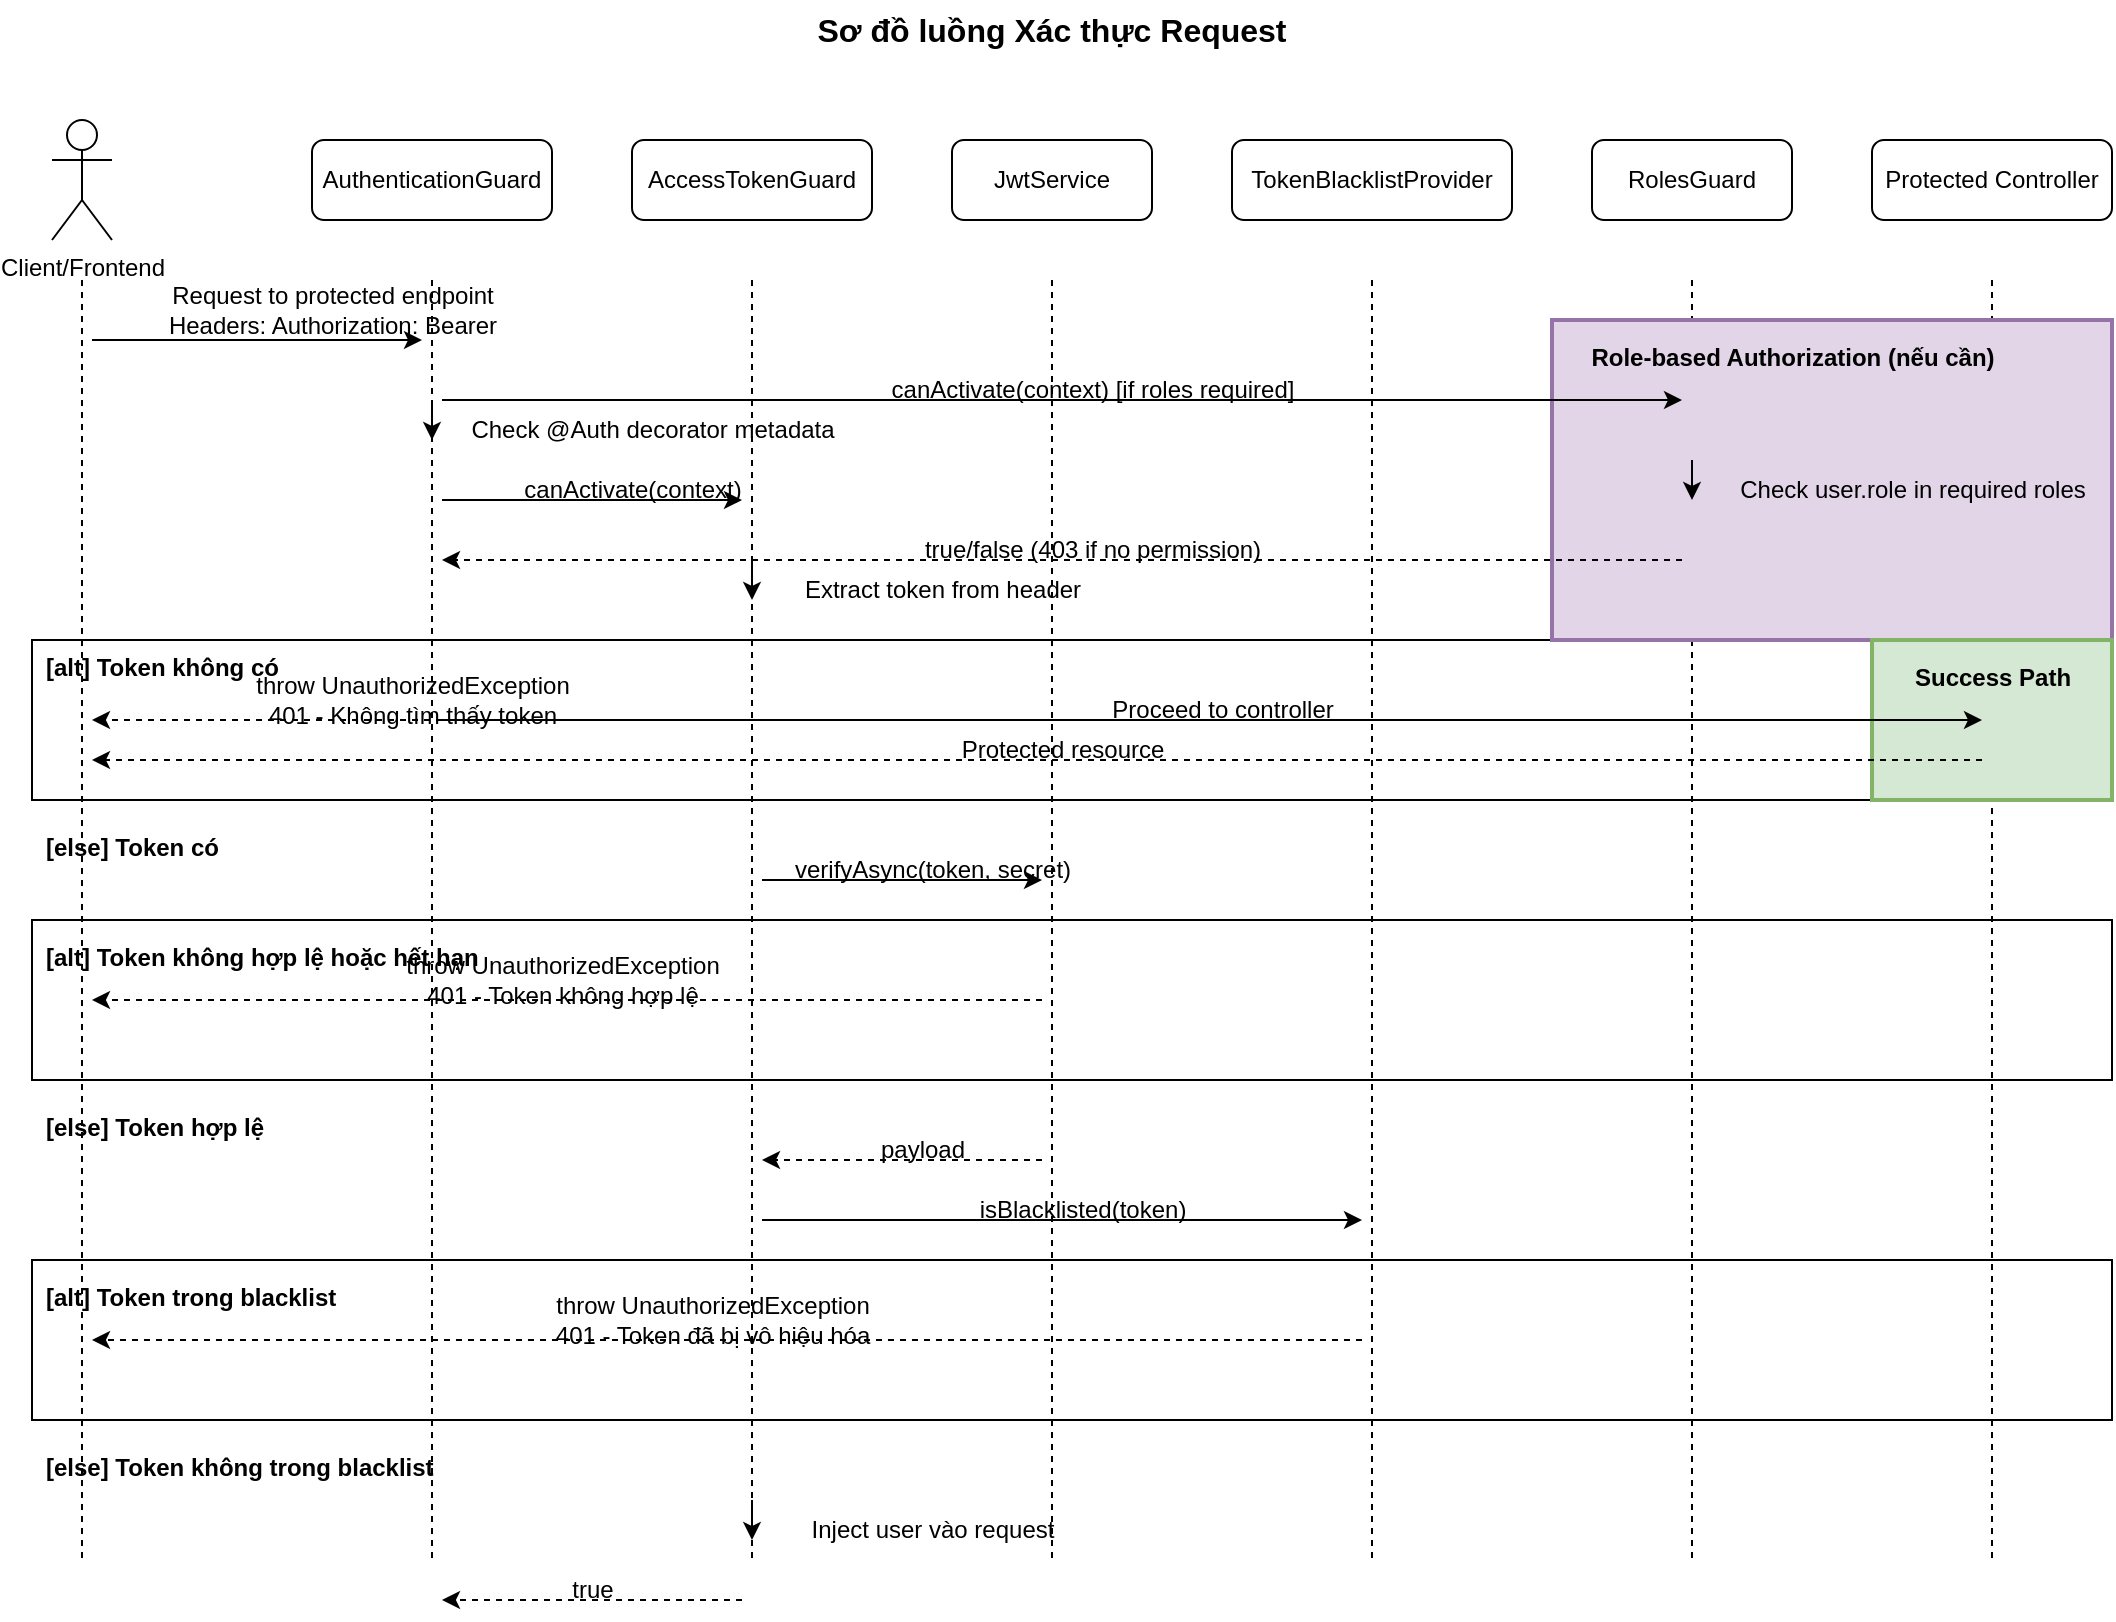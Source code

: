 <mxfile version="28.0.4">
  <diagram name="Luồng Xác thực" id="authentication_flow">
    <mxGraphModel dx="1665" dy="751" grid="1" gridSize="10" guides="1" tooltips="1" connect="1" arrows="1" fold="1" page="1" pageScale="1" pageWidth="1169" pageHeight="827" math="0" shadow="0">
      <root>
        <mxCell id="0" />
        <mxCell id="1" parent="0" />
        <mxCell id="title" value="Sơ đồ luồng Xác thực Request" style="text;html=1;strokeColor=none;fillColor=none;align=center;verticalAlign=middle;whiteSpace=wrap;rounded=0;fontSize=16;fontStyle=1;" parent="1" vertex="1">
          <mxGeometry x="400" y="20" width="300" height="30" as="geometry" />
        </mxCell>
        <mxCell id="client" value="Client/Frontend" style="shape=umlActor;verticalLabelPosition=bottom;verticalAlign=top;html=1;outlineConnect=0;" parent="1" vertex="1">
          <mxGeometry x="50" y="80" width="30" height="60" as="geometry" />
        </mxCell>
        <mxCell id="auth_guard" value="AuthenticationGuard" style="rounded=1;whiteSpace=wrap;html=1;" parent="1" vertex="1">
          <mxGeometry x="180" y="90" width="120" height="40" as="geometry" />
        </mxCell>
        <mxCell id="access_guard" value="AccessTokenGuard" style="rounded=1;whiteSpace=wrap;html=1;" parent="1" vertex="1">
          <mxGeometry x="340" y="90" width="120" height="40" as="geometry" />
        </mxCell>
        <mxCell id="jwt_service" value="JwtService" style="rounded=1;whiteSpace=wrap;html=1;" parent="1" vertex="1">
          <mxGeometry x="500" y="90" width="100" height="40" as="geometry" />
        </mxCell>
        <mxCell id="blacklist" value="TokenBlacklistProvider" style="rounded=1;whiteSpace=wrap;html=1;" parent="1" vertex="1">
          <mxGeometry x="640" y="90" width="140" height="40" as="geometry" />
        </mxCell>
        <mxCell id="roles_guard" value="RolesGuard" style="rounded=1;whiteSpace=wrap;html=1;" parent="1" vertex="1">
          <mxGeometry x="820" y="90" width="100" height="40" as="geometry" />
        </mxCell>
        <mxCell id="controller" value="Protected Controller" style="rounded=1;whiteSpace=wrap;html=1;" parent="1" vertex="1">
          <mxGeometry x="960" y="90" width="120" height="40" as="geometry" />
        </mxCell>
        <mxCell id="client_lifeline" value="" style="endArrow=none;dashed=1;html=1;rounded=0;" parent="1" edge="1">
          <mxGeometry width="50" height="50" relative="1" as="geometry">
            <mxPoint x="65" y="160" as="sourcePoint" />
            <mxPoint x="65" y="800" as="targetPoint" />
          </mxGeometry>
        </mxCell>
        <mxCell id="auth_guard_lifeline" value="" style="endArrow=none;dashed=1;html=1;rounded=0;" parent="1" edge="1">
          <mxGeometry width="50" height="50" relative="1" as="geometry">
            <mxPoint x="240" y="160" as="sourcePoint" />
            <mxPoint x="240" y="800" as="targetPoint" />
          </mxGeometry>
        </mxCell>
        <mxCell id="access_guard_lifeline" value="" style="endArrow=none;dashed=1;html=1;rounded=0;" parent="1" edge="1">
          <mxGeometry width="50" height="50" relative="1" as="geometry">
            <mxPoint x="400" y="160" as="sourcePoint" />
            <mxPoint x="400" y="800" as="targetPoint" />
          </mxGeometry>
        </mxCell>
        <mxCell id="jwt_lifeline" value="" style="endArrow=none;dashed=1;html=1;rounded=0;" parent="1" edge="1">
          <mxGeometry width="50" height="50" relative="1" as="geometry">
            <mxPoint x="550" y="160" as="sourcePoint" />
            <mxPoint x="550" y="800" as="targetPoint" />
          </mxGeometry>
        </mxCell>
        <mxCell id="blacklist_lifeline" value="" style="endArrow=none;dashed=1;html=1;rounded=0;" parent="1" edge="1">
          <mxGeometry width="50" height="50" relative="1" as="geometry">
            <mxPoint x="710" y="160" as="sourcePoint" />
            <mxPoint x="710" y="800" as="targetPoint" />
          </mxGeometry>
        </mxCell>
        <mxCell id="roles_lifeline" value="" style="endArrow=none;dashed=1;html=1;rounded=0;" parent="1" edge="1">
          <mxGeometry width="50" height="50" relative="1" as="geometry">
            <mxPoint x="870" y="160" as="sourcePoint" />
            <mxPoint x="870" y="800" as="targetPoint" />
          </mxGeometry>
        </mxCell>
        <mxCell id="controller_lifeline" value="" style="endArrow=none;dashed=1;html=1;rounded=0;" parent="1" edge="1">
          <mxGeometry width="50" height="50" relative="1" as="geometry">
            <mxPoint x="1020" y="160" as="sourcePoint" />
            <mxPoint x="1020" y="800" as="targetPoint" />
          </mxGeometry>
        </mxCell>
        <mxCell id="msg1" value="" style="endArrow=classic;html=1;rounded=0;" parent="1" edge="1">
          <mxGeometry width="50" height="50" relative="1" as="geometry">
            <mxPoint x="70" y="190" as="sourcePoint" />
            <mxPoint x="235" y="190" as="targetPoint" />
          </mxGeometry>
        </mxCell>
        <mxCell id="msg1_label" value="Request to protected endpoint&#xa;Headers: Authorization: Bearer &lt;token&gt;" style="text;html=1;align=center;verticalAlign=middle;resizable=0;points=[];autosize=1;strokeColor=none;fillColor=none;" parent="1" vertex="1">
          <mxGeometry x="80" y="155" width="220" height="40" as="geometry" />
        </mxCell>
        <mxCell id="msg2" value="" style="endArrow=classic;html=1;rounded=0;curved=1;" parent="1" edge="1">
          <mxGeometry width="50" height="50" relative="1" as="geometry">
            <mxPoint x="240" y="220" as="sourcePoint" />
            <mxPoint x="240" y="240" as="targetPoint" />
          </mxGeometry>
        </mxCell>
        <mxCell id="msg2_label" value="Check @Auth decorator metadata" style="text;html=1;align=center;verticalAlign=middle;resizable=0;points=[];autosize=1;strokeColor=none;fillColor=none;" parent="1" vertex="1">
          <mxGeometry x="260" y="220" width="180" height="30" as="geometry" />
        </mxCell>
        <mxCell id="msg3" value="" style="endArrow=classic;html=1;rounded=0;" parent="1" edge="1">
          <mxGeometry width="50" height="50" relative="1" as="geometry">
            <mxPoint x="245" y="270" as="sourcePoint" />
            <mxPoint x="395" y="270" as="targetPoint" />
          </mxGeometry>
        </mxCell>
        <mxCell id="msg3_label" value="canActivate(context)" style="text;html=1;align=center;verticalAlign=middle;resizable=0;points=[];autosize=1;strokeColor=none;fillColor=none;" parent="1" vertex="1">
          <mxGeometry x="280" y="250" width="120" height="30" as="geometry" />
        </mxCell>
        <mxCell id="msg4" value="" style="endArrow=classic;html=1;rounded=0;curved=1;" parent="1" edge="1">
          <mxGeometry width="50" height="50" relative="1" as="geometry">
            <mxPoint x="400" y="300" as="sourcePoint" />
            <mxPoint x="400" y="320" as="targetPoint" />
          </mxGeometry>
        </mxCell>
        <mxCell id="msg4_label" value="Extract token from header" style="text;html=1;align=center;verticalAlign=middle;resizable=0;points=[];autosize=1;strokeColor=none;fillColor=none;" parent="1" vertex="1">
          <mxGeometry x="420" y="300" width="150" height="30" as="geometry" />
        </mxCell>
        <mxCell id="alt_frame1" value="" style="rounded=0;whiteSpace=wrap;html=1;fillColor=none;strokeColor=#000000;strokeWidth=1;" parent="1" vertex="1">
          <mxGeometry x="40" y="340" width="1040" height="80" as="geometry" />
        </mxCell>
        <mxCell id="alt_label1" value="[alt] Token không có" style="text;html=1;align=left;verticalAlign=top;resizable=0;points=[];autosize=1;strokeColor=none;fillColor=none;fontStyle=1;" parent="1" vertex="1">
          <mxGeometry x="45" y="340" width="130" height="30" as="geometry" />
        </mxCell>
        <mxCell id="msg5" value="" style="endArrow=classic;html=1;rounded=0;dashed=1;" parent="1" edge="1">
          <mxGeometry width="50" height="50" relative="1" as="geometry">
            <mxPoint x="395" y="380" as="sourcePoint" />
            <mxPoint x="70" y="380" as="targetPoint" />
          </mxGeometry>
        </mxCell>
        <mxCell id="msg5_label" value="throw UnauthorizedException&#xa;401 - Không tìm thấy token" style="text;html=1;align=center;verticalAlign=middle;resizable=0;points=[];autosize=1;strokeColor=none;fillColor=none;" parent="1" vertex="1">
          <mxGeometry x="140" y="350" width="180" height="40" as="geometry" />
        </mxCell>
        <mxCell id="else_label1" value="[else] Token có" style="text;html=1;align=left;verticalAlign=top;resizable=0;points=[];autosize=1;strokeColor=none;fillColor=none;fontStyle=1;" parent="1" vertex="1">
          <mxGeometry x="45" y="430" width="90" height="30" as="geometry" />
        </mxCell>
        <mxCell id="msg6" value="" style="endArrow=classic;html=1;rounded=0;" parent="1" edge="1">
          <mxGeometry width="50" height="50" relative="1" as="geometry">
            <mxPoint x="405" y="460" as="sourcePoint" />
            <mxPoint x="545" y="460" as="targetPoint" />
          </mxGeometry>
        </mxCell>
        <mxCell id="msg6_label" value="verifyAsync(token, secret)" style="text;html=1;align=center;verticalAlign=middle;resizable=0;points=[];autosize=1;strokeColor=none;fillColor=none;" parent="1" vertex="1">
          <mxGeometry x="420" y="440" width="140" height="30" as="geometry" />
        </mxCell>
        <mxCell id="alt_frame2" value="" style="rounded=0;whiteSpace=wrap;html=1;fillColor=none;strokeColor=#000000;strokeWidth=1;" parent="1" vertex="1">
          <mxGeometry x="40" y="480" width="1040" height="80" as="geometry" />
        </mxCell>
        <mxCell id="alt_label2" value="[alt] Token không hợp lệ hoặc hết hạn" style="text;html=1;align=left;verticalAlign=top;resizable=0;points=[];autosize=1;strokeColor=none;fillColor=none;fontStyle=1;" parent="1" vertex="1">
          <mxGeometry x="45" y="485" width="210" height="30" as="geometry" />
        </mxCell>
        <mxCell id="msg7" value="" style="endArrow=classic;html=1;rounded=0;dashed=1;" parent="1" edge="1">
          <mxGeometry width="50" height="50" relative="1" as="geometry">
            <mxPoint x="545" y="520" as="sourcePoint" />
            <mxPoint x="70" y="520" as="targetPoint" />
          </mxGeometry>
        </mxCell>
        <mxCell id="msg7_label" value="throw UnauthorizedException&#xa;401 - Token không hợp lệ" style="text;html=1;align=center;verticalAlign=middle;resizable=0;points=[];autosize=1;strokeColor=none;fillColor=none;" parent="1" vertex="1">
          <mxGeometry x="220" y="490" width="170" height="40" as="geometry" />
        </mxCell>
        <mxCell id="else_label2" value="[else] Token hợp lệ" style="text;html=1;align=left;verticalAlign=top;resizable=0;points=[];autosize=1;strokeColor=none;fillColor=none;fontStyle=1;" parent="1" vertex="1">
          <mxGeometry x="45" y="570" width="110" height="30" as="geometry" />
        </mxCell>
        <mxCell id="msg8" value="" style="endArrow=classic;html=1;rounded=0;dashed=1;" parent="1" edge="1">
          <mxGeometry width="50" height="50" relative="1" as="geometry">
            <mxPoint x="545" y="600" as="sourcePoint" />
            <mxPoint x="405" y="600" as="targetPoint" />
          </mxGeometry>
        </mxCell>
        <mxCell id="msg8_label" value="payload" style="text;html=1;align=center;verticalAlign=middle;resizable=0;points=[];autosize=1;strokeColor=none;fillColor=none;" parent="1" vertex="1">
          <mxGeometry x="460" y="580" width="50" height="30" as="geometry" />
        </mxCell>
        <mxCell id="msg9" value="" style="endArrow=classic;html=1;rounded=0;" parent="1" edge="1">
          <mxGeometry width="50" height="50" relative="1" as="geometry">
            <mxPoint x="405" y="630" as="sourcePoint" />
            <mxPoint x="705" y="630" as="targetPoint" />
          </mxGeometry>
        </mxCell>
        <mxCell id="msg9_label" value="isBlacklisted(token)" style="text;html=1;align=center;verticalAlign=middle;resizable=0;points=[];autosize=1;strokeColor=none;fillColor=none;" parent="1" vertex="1">
          <mxGeometry x="510" y="610" width="110" height="30" as="geometry" />
        </mxCell>
        <mxCell id="alt_frame3" value="" style="rounded=0;whiteSpace=wrap;html=1;fillColor=none;strokeColor=#000000;strokeWidth=1;" parent="1" vertex="1">
          <mxGeometry x="40" y="650" width="1040" height="80" as="geometry" />
        </mxCell>
        <mxCell id="alt_label3" value="[alt] Token trong blacklist" style="text;html=1;align=left;verticalAlign=top;resizable=0;points=[];autosize=1;strokeColor=none;fillColor=none;fontStyle=1;" parent="1" vertex="1">
          <mxGeometry x="45" y="655" width="150" height="30" as="geometry" />
        </mxCell>
        <mxCell id="msg10" value="" style="endArrow=classic;html=1;rounded=0;dashed=1;" parent="1" edge="1">
          <mxGeometry width="50" height="50" relative="1" as="geometry">
            <mxPoint x="705" y="690" as="sourcePoint" />
            <mxPoint x="70" y="690" as="targetPoint" />
          </mxGeometry>
        </mxCell>
        <mxCell id="msg10_label" value="throw UnauthorizedException&#xa;401 - Token đã bị vô hiệu hóa" style="text;html=1;align=center;verticalAlign=middle;resizable=0;points=[];autosize=1;strokeColor=none;fillColor=none;" parent="1" vertex="1">
          <mxGeometry x="280" y="660" width="200" height="40" as="geometry" />
        </mxCell>
        <mxCell id="else_label3" value="[else] Token không trong blacklist" style="text;html=1;align=left;verticalAlign=top;resizable=0;points=[];autosize=1;strokeColor=none;fillColor=none;fontStyle=1;" parent="1" vertex="1">
          <mxGeometry x="45" y="740" width="190" height="30" as="geometry" />
        </mxCell>
        <mxCell id="msg11" value="" style="endArrow=classic;html=1;rounded=0;curved=1;" parent="1" edge="1">
          <mxGeometry width="50" height="50" relative="1" as="geometry">
            <mxPoint x="400" y="770" as="sourcePoint" />
            <mxPoint x="400" y="790" as="targetPoint" />
          </mxGeometry>
        </mxCell>
        <mxCell id="msg11_label" value="Inject user vào request" style="text;html=1;align=center;verticalAlign=middle;resizable=0;points=[];autosize=1;strokeColor=none;fillColor=none;" parent="1" vertex="1">
          <mxGeometry x="420" y="770" width="140" height="30" as="geometry" />
        </mxCell>
        <mxCell id="msg12" value="" style="endArrow=classic;html=1;rounded=0;dashed=1;" parent="1" edge="1">
          <mxGeometry width="50" height="50" relative="1" as="geometry">
            <mxPoint x="395" y="820" as="sourcePoint" />
            <mxPoint x="245" y="820" as="targetPoint" />
          </mxGeometry>
        </mxCell>
        <mxCell id="msg12_label" value="true" style="text;html=1;align=center;verticalAlign=middle;resizable=0;points=[];autosize=1;strokeColor=none;fillColor=none;" parent="1" vertex="1">
          <mxGeometry x="305" y="800" width="30" height="30" as="geometry" />
        </mxCell>
        <mxCell id="role_frame" value="" style="rounded=0;whiteSpace=wrap;html=1;fillColor=#e1d5e7;strokeColor=#9673a6;strokeWidth=2;" parent="1" vertex="1">
          <mxGeometry x="800" y="180" width="280" height="160" as="geometry" />
        </mxCell>
        <mxCell id="role_label" value="Role-based Authorization (nếu cần)" style="text;html=1;align=center;verticalAlign=top;resizable=0;points=[];autosize=1;strokeColor=none;fillColor=none;fontStyle=1;" parent="1" vertex="1">
          <mxGeometry x="810" y="185" width="220" height="30" as="geometry" />
        </mxCell>
        <mxCell id="msg13" value="" style="endArrow=classic;html=1;rounded=0;" parent="1" edge="1">
          <mxGeometry width="50" height="50" relative="1" as="geometry">
            <mxPoint x="245" y="220" as="sourcePoint" />
            <mxPoint x="865" y="220" as="targetPoint" />
          </mxGeometry>
        </mxCell>
        <mxCell id="msg13_label" value="canActivate(context) [if roles required]" style="text;html=1;align=center;verticalAlign=middle;resizable=0;points=[];autosize=1;strokeColor=none;fillColor=none;" parent="1" vertex="1">
          <mxGeometry x="460" y="200" width="220" height="30" as="geometry" />
        </mxCell>
        <mxCell id="msg14" value="" style="endArrow=classic;html=1;rounded=0;curved=1;" parent="1" edge="1">
          <mxGeometry width="50" height="50" relative="1" as="geometry">
            <mxPoint x="870" y="250" as="sourcePoint" />
            <mxPoint x="870" y="270" as="targetPoint" />
          </mxGeometry>
        </mxCell>
        <mxCell id="msg14_label" value="Check user.role in required roles" style="text;html=1;align=center;verticalAlign=middle;resizable=0;points=[];autosize=1;strokeColor=none;fillColor=none;" parent="1" vertex="1">
          <mxGeometry x="890" y="250" width="180" height="30" as="geometry" />
        </mxCell>
        <mxCell id="msg15" value="" style="endArrow=classic;html=1;rounded=0;dashed=1;" parent="1" edge="1">
          <mxGeometry width="50" height="50" relative="1" as="geometry">
            <mxPoint x="865" y="300" as="sourcePoint" />
            <mxPoint x="245" y="300" as="targetPoint" />
          </mxGeometry>
        </mxCell>
        <mxCell id="msg15_label" value="true/false (403 if no permission)" style="text;html=1;align=center;verticalAlign=middle;resizable=0;points=[];autosize=1;strokeColor=none;fillColor=none;" parent="1" vertex="1">
          <mxGeometry x="470" y="280" width="200" height="30" as="geometry" />
        </mxCell>
        <mxCell id="final_frame" value="" style="rounded=0;whiteSpace=wrap;html=1;fillColor=#d5e8d4;strokeColor=#82b366;strokeWidth=2;" parent="1" vertex="1">
          <mxGeometry x="960" y="340" width="120" height="80" as="geometry" />
        </mxCell>
        <mxCell id="final_label" value="Success Path" style="text;html=1;align=center;verticalAlign=top;resizable=0;points=[];autosize=1;strokeColor=none;fillColor=none;fontStyle=1;" parent="1" vertex="1">
          <mxGeometry x="975" y="345" width="90" height="30" as="geometry" />
        </mxCell>
        <mxCell id="msg16" value="" style="endArrow=classic;html=1;rounded=0;" parent="1" edge="1">
          <mxGeometry width="50" height="50" relative="1" as="geometry">
            <mxPoint x="245" y="380" as="sourcePoint" />
            <mxPoint x="1015" y="380" as="targetPoint" />
          </mxGeometry>
        </mxCell>
        <mxCell id="msg16_label" value="Proceed to controller" style="text;html=1;align=center;verticalAlign=middle;resizable=0;points=[];autosize=1;strokeColor=none;fillColor=none;" parent="1" vertex="1">
          <mxGeometry x="570" y="360" width="130" height="30" as="geometry" />
        </mxCell>
        <mxCell id="msg17" value="" style="endArrow=classic;html=1;rounded=0;dashed=1;" parent="1" edge="1">
          <mxGeometry width="50" height="50" relative="1" as="geometry">
            <mxPoint x="1015" y="400" as="sourcePoint" />
            <mxPoint x="70" y="400" as="targetPoint" />
          </mxGeometry>
        </mxCell>
        <mxCell id="msg17_label" value="Protected resource" style="text;html=1;align=center;verticalAlign=middle;resizable=0;points=[];autosize=1;strokeColor=none;fillColor=none;" parent="1" vertex="1">
          <mxGeometry x="500" y="380" width="110" height="30" as="geometry" />
        </mxCell>
      </root>
    </mxGraphModel>
  </diagram>
</mxfile>

